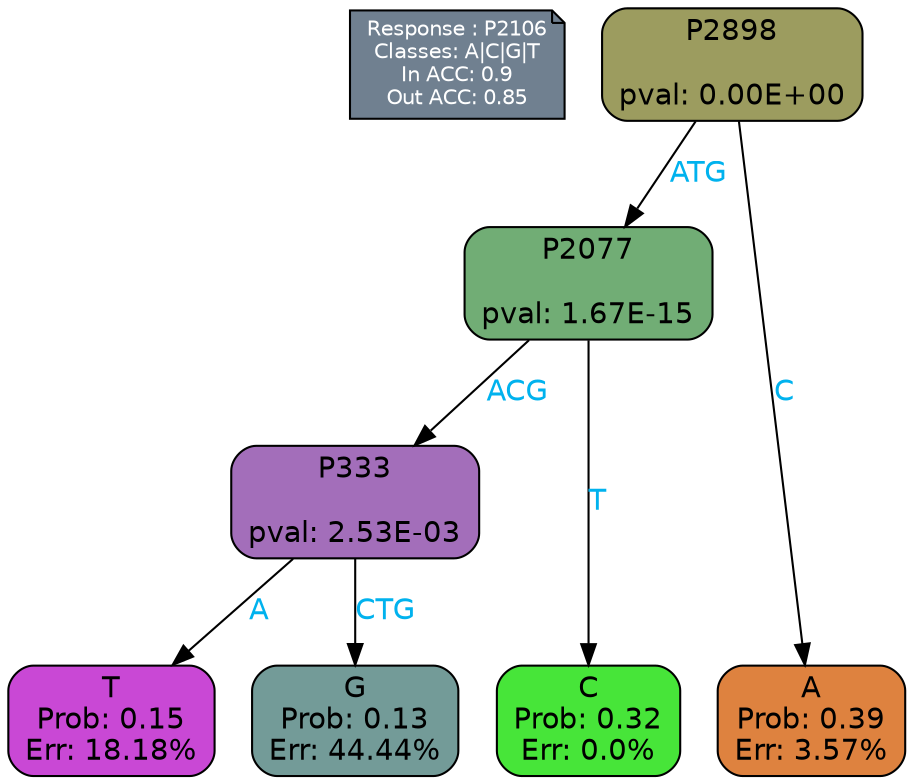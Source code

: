 digraph Tree {
node [shape=box, style="filled, rounded", color="black", fontname=helvetica] ;
graph [ranksep=equally, splines=polylines, bgcolor=transparent, dpi=600] ;
edge [fontname=helvetica] ;
LEGEND [label="Response : P2106
Classes: A|C|G|T
In ACC: 0.9
Out ACC: 0.85
",shape=note,align=left,style=filled,fillcolor="slategray",fontcolor="white",fontsize=10];1 [label="P2898

pval: 0.00E+00", fillcolor="#9c9c5f"] ;
2 [label="P2077

pval: 1.67E-15", fillcolor="#71ad75"] ;
3 [label="P333

pval: 2.53E-03", fillcolor="#a36eba"] ;
4 [label="T
Prob: 0.15
Err: 18.18%", fillcolor="#c948d5"] ;
5 [label="G
Prob: 0.13
Err: 44.44%", fillcolor="#739b98"] ;
6 [label="C
Prob: 0.32
Err: 0.0%", fillcolor="#47e539"] ;
7 [label="A
Prob: 0.39
Err: 3.57%", fillcolor="#de823f"] ;
1 -> 2 [label="ATG",fontcolor=deepskyblue2] ;
1 -> 7 [label="C",fontcolor=deepskyblue2] ;
2 -> 3 [label="ACG",fontcolor=deepskyblue2] ;
2 -> 6 [label="T",fontcolor=deepskyblue2] ;
3 -> 4 [label="A",fontcolor=deepskyblue2] ;
3 -> 5 [label="CTG",fontcolor=deepskyblue2] ;
{rank = same; 4;5;6;7;}{rank = same; LEGEND;1;}}